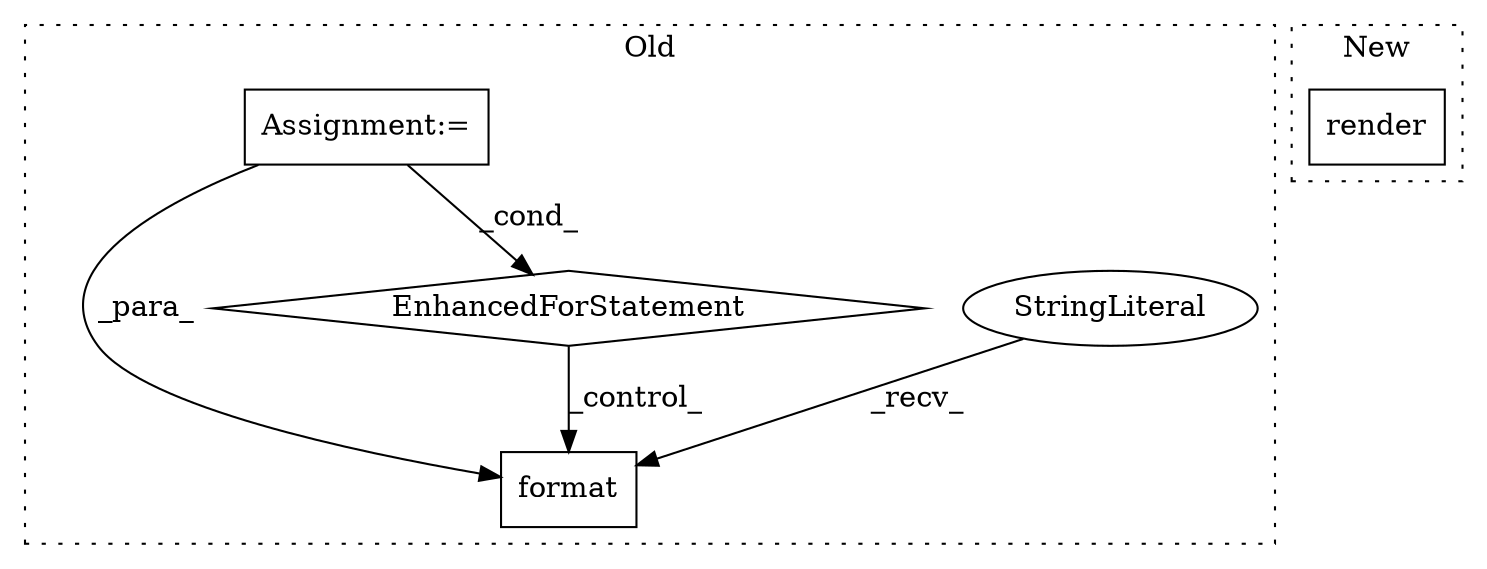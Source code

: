 digraph G {
subgraph cluster0 {
1 [label="format" a="32" s="1013,1029" l="7,1" shape="box"];
3 [label="EnhancedForStatement" a="70" s="849,959" l="77,2" shape="diamond"];
4 [label="StringLiteral" a="45" s="982" l="30" shape="ellipse"];
5 [label="Assignment:=" a="7" s="849,959" l="77,2" shape="box"];
label = "Old";
style="dotted";
}
subgraph cluster1 {
2 [label="render" a="32" s="805,853" l="7,1" shape="box"];
label = "New";
style="dotted";
}
3 -> 1 [label="_control_"];
4 -> 1 [label="_recv_"];
5 -> 3 [label="_cond_"];
5 -> 1 [label="_para_"];
}